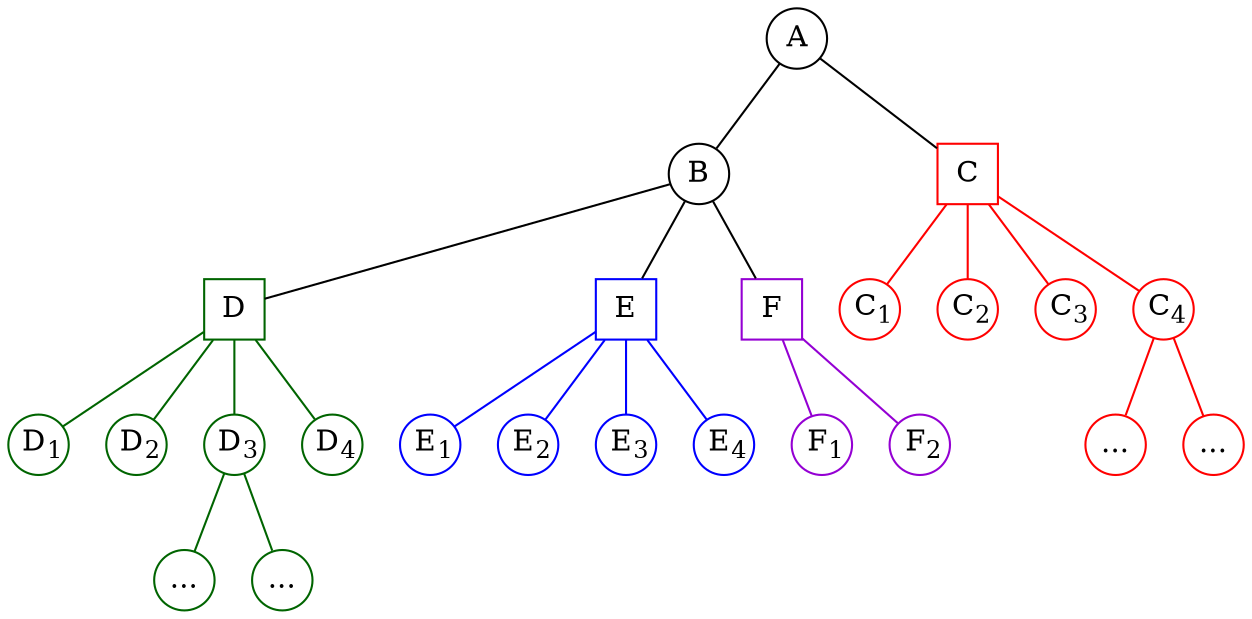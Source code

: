 graph {
    node [width=.4, height=.4,fixedsize=true];
    node [shape=circle,]; A -- B;
    A -- C; B -- D; B -- E; B -- F;
    node [shape=circle];
    edge [color=red];
    node [color=red];
    C [shape=square, color=red];
    C -- C1; C -- C2; C -- C3; C -- C4; C4 -- C41; C4--C42; 
    edge [color=darkgreen];
    node [color=darkgreen];
    D [shape=square, color=darkgreen];
    D -- D1; D -- D2; D -- D3; D -- D4; D3 -- D31; D3--D32;
    edge [color=blue];
    node [color=blue];
    E [shape=square, color=blue];
    E -- E1; E -- E2; E -- E3; E -- E4;
    edge [color=darkviolet];
    node [color=darkviolet];
    F [shape=square, color=darkviolet];
    F -- F1; F -- F2;

    D1[label=<<SUP> </SUP>D<SUB>1</SUB>>];
    D2[label=<<SUP> </SUP>D<SUB>2</SUB>>];
    D3[label=<<SUP> </SUP>D<SUB>3</SUB>>];
    D4[label=<<SUP> </SUP>D<SUB>4</SUB>>];
    E1[label=<<SUP> </SUP>E<SUB>1</SUB>>];
    E2[label=<<SUP> </SUP>E<SUB>2</SUB>>];
    E3[label=<<SUP> </SUP>E<SUB>3</SUB>>];
    E4[label=<<SUP> </SUP>E<SUB>4</SUB>>];
    C1[label=<<SUP> </SUP>C<SUB>1</SUB>>];
    C2[label=<<SUP> </SUP>C<SUB>2</SUB>>];
    C3[label=<<SUP> </SUP>C<SUB>3</SUB>>];
    C4[label=<<SUP> </SUP>C<SUB>4</SUB>>];
    F1[label=<<SUP> </SUP>F<SUB>1</SUB>>];
    F2[label=<<SUP> </SUP>F<SUB>2</SUB>>];
    D31[label=<...>]; D32[label=<...>];
    C41[label=<...>]; C42[label=<...>];

}

     
